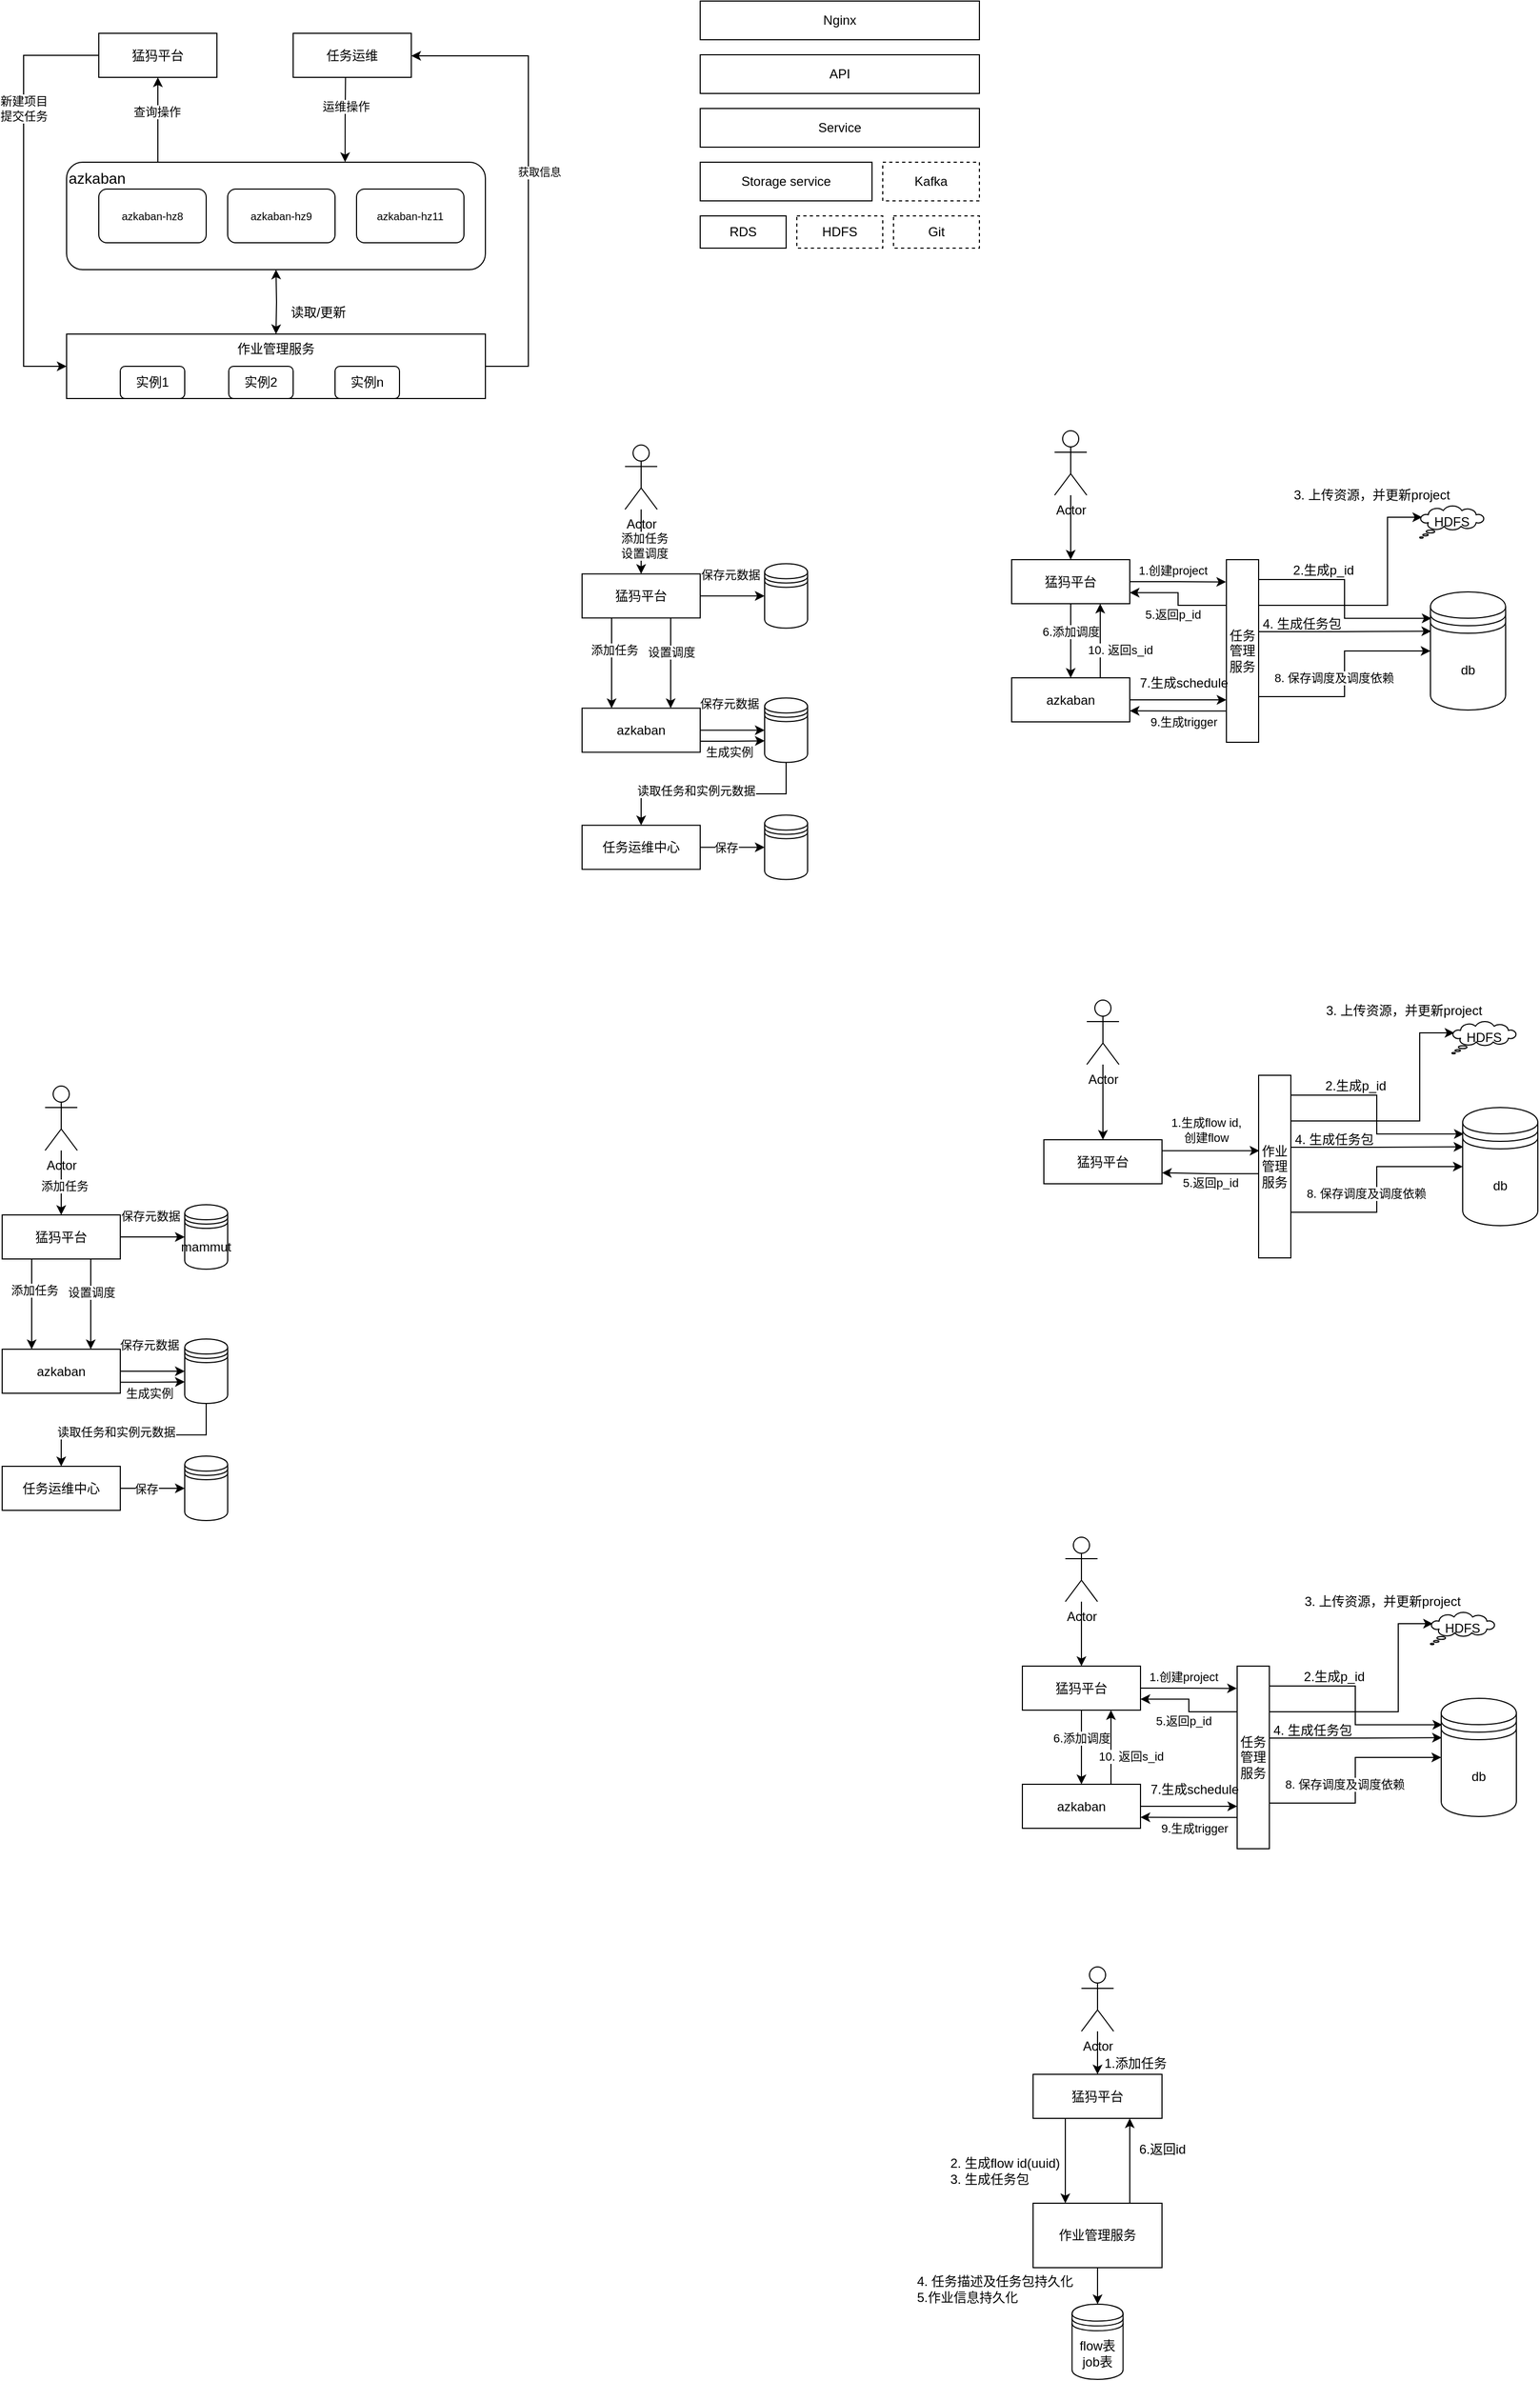 <mxfile version="16.4.7" type="github">
  <diagram id="mZfhixNXZOIVuUxZR6Ya" name="第 1 页">
    <mxGraphModel dx="1422" dy="762" grid="1" gridSize="10" guides="1" tooltips="1" connect="1" arrows="1" fold="1" page="1" pageScale="1" pageWidth="827" pageHeight="1169" math="0" shadow="0">
      <root>
        <mxCell id="0" />
        <mxCell id="1" parent="0" />
        <mxCell id="lOgmBhLKBQTDchqgfmT8-29" style="edgeStyle=orthogonalEdgeStyle;rounded=0;orthogonalLoop=1;jettySize=auto;html=1;exitX=0.665;exitY=-0.001;exitDx=0;exitDy=0;startArrow=classic;startFill=1;endArrow=none;endFill=0;exitPerimeter=0;entryX=0.443;entryY=0.974;entryDx=0;entryDy=0;entryPerimeter=0;" parent="1" source="lOgmBhLKBQTDchqgfmT8-13" target="lOgmBhLKBQTDchqgfmT8-16" edge="1">
          <mxGeometry relative="1" as="geometry">
            <mxPoint x="439" y="182" as="targetPoint" />
          </mxGeometry>
        </mxCell>
        <mxCell id="lOgmBhLKBQTDchqgfmT8-30" value="运维操作" style="edgeLabel;html=1;align=center;verticalAlign=middle;resizable=0;points=[];" parent="lOgmBhLKBQTDchqgfmT8-29" vertex="1" connectable="0">
          <mxGeometry x="0.303" relative="1" as="geometry">
            <mxPoint as="offset" />
          </mxGeometry>
        </mxCell>
        <mxCell id="lOgmBhLKBQTDchqgfmT8-13" value="&lt;font style=&quot;font-size: 14px&quot;&gt;azkaban&lt;/font&gt;" style="rounded=1;whiteSpace=wrap;html=1;horizontal=1;align=left;verticalAlign=top;" parent="1" vertex="1">
          <mxGeometry x="180" y="300" width="390" height="100" as="geometry" />
        </mxCell>
        <mxCell id="lOgmBhLKBQTDchqgfmT8-2" value="&lt;font style=&quot;font-size: 10px;&quot;&gt;azkaban-hz8&lt;/font&gt;" style="rounded=1;whiteSpace=wrap;html=1;fontSize=10;" parent="1" vertex="1">
          <mxGeometry x="210" y="325" width="100" height="50" as="geometry" />
        </mxCell>
        <mxCell id="lOgmBhLKBQTDchqgfmT8-25" style="edgeStyle=orthogonalEdgeStyle;rounded=0;orthogonalLoop=1;jettySize=auto;html=1;exitX=0;exitY=0.5;exitDx=0;exitDy=0;startArrow=none;startFill=0;endArrow=classic;endFill=1;entryX=0;entryY=0.5;entryDx=0;entryDy=0;" parent="1" source="lOgmBhLKBQTDchqgfmT8-6" target="lOgmBhLKBQTDchqgfmT8-14" edge="1">
          <mxGeometry relative="1" as="geometry">
            <mxPoint x="262" y="300" as="targetPoint" />
            <Array as="points">
              <mxPoint x="140" y="201" />
              <mxPoint x="140" y="490" />
            </Array>
          </mxGeometry>
        </mxCell>
        <mxCell id="lOgmBhLKBQTDchqgfmT8-43" value="&lt;span style=&quot;font-size: 11px&quot;&gt;新建项目&lt;br&gt;提交任务&lt;/span&gt;" style="edgeLabel;html=1;align=center;verticalAlign=middle;resizable=0;points=[];fontSize=10;" parent="lOgmBhLKBQTDchqgfmT8-25" vertex="1" connectable="0">
          <mxGeometry x="-0.178" relative="1" as="geometry">
            <mxPoint y="-45" as="offset" />
          </mxGeometry>
        </mxCell>
        <mxCell id="lOgmBhLKBQTDchqgfmT8-6" value="猛犸平台" style="rounded=0;whiteSpace=wrap;html=1;" parent="1" vertex="1">
          <mxGeometry x="210" y="180" width="110" height="41" as="geometry" />
        </mxCell>
        <mxCell id="lOgmBhLKBQTDchqgfmT8-22" style="edgeStyle=orthogonalEdgeStyle;rounded=0;orthogonalLoop=1;jettySize=auto;html=1;startArrow=classic;startFill=1;endArrow=classic;endFill=1;entryX=0.5;entryY=1;entryDx=0;entryDy=0;" parent="1" target="lOgmBhLKBQTDchqgfmT8-13" edge="1">
          <mxGeometry relative="1" as="geometry">
            <mxPoint x="375" y="460" as="sourcePoint" />
            <mxPoint x="570" y="350" as="targetPoint" />
          </mxGeometry>
        </mxCell>
        <mxCell id="lOgmBhLKBQTDchqgfmT8-48" style="edgeStyle=orthogonalEdgeStyle;rounded=0;orthogonalLoop=1;jettySize=auto;html=1;exitX=1;exitY=0.5;exitDx=0;exitDy=0;entryX=1;entryY=0.5;entryDx=0;entryDy=0;fontSize=10;startArrow=none;startFill=0;endArrow=classic;endFill=1;" parent="1" source="lOgmBhLKBQTDchqgfmT8-14" target="lOgmBhLKBQTDchqgfmT8-16" edge="1">
          <mxGeometry relative="1" as="geometry">
            <Array as="points">
              <mxPoint x="610" y="490" />
              <mxPoint x="610" y="201" />
              <mxPoint x="501" y="201" />
            </Array>
          </mxGeometry>
        </mxCell>
        <mxCell id="lOgmBhLKBQTDchqgfmT8-49" value="获取信息" style="edgeLabel;html=1;align=center;verticalAlign=middle;resizable=0;points=[];fontSize=10;" parent="lOgmBhLKBQTDchqgfmT8-48" vertex="1" connectable="0">
          <mxGeometry x="-0.052" y="3" relative="1" as="geometry">
            <mxPoint x="13" y="-13" as="offset" />
          </mxGeometry>
        </mxCell>
        <mxCell id="lOgmBhLKBQTDchqgfmT8-14" value="作业管理服务" style="rounded=0;whiteSpace=wrap;html=1;horizontal=1;verticalAlign=top;" parent="1" vertex="1">
          <mxGeometry x="180" y="460" width="390" height="60" as="geometry" />
        </mxCell>
        <mxCell id="lOgmBhLKBQTDchqgfmT8-16" value="任务运维" style="rounded=0;whiteSpace=wrap;html=1;" parent="1" vertex="1">
          <mxGeometry x="391" y="180" width="110" height="41" as="geometry" />
        </mxCell>
        <mxCell id="lOgmBhLKBQTDchqgfmT8-27" value="azkaban-hz9" style="rounded=1;whiteSpace=wrap;html=1;fontSize=10;" parent="1" vertex="1">
          <mxGeometry x="330" y="325" width="100" height="50" as="geometry" />
        </mxCell>
        <mxCell id="lOgmBhLKBQTDchqgfmT8-28" value="azkaban-hz11" style="rounded=1;whiteSpace=wrap;html=1;fontSize=10;" parent="1" vertex="1">
          <mxGeometry x="450" y="325" width="100" height="50" as="geometry" />
        </mxCell>
        <mxCell id="lOgmBhLKBQTDchqgfmT8-33" value="Nginx" style="rounded=0;whiteSpace=wrap;html=1;align=center;verticalAlign=middle;" parent="1" vertex="1">
          <mxGeometry x="770" y="150" width="260" height="36" as="geometry" />
        </mxCell>
        <mxCell id="lOgmBhLKBQTDchqgfmT8-35" value="RDS" style="rounded=0;whiteSpace=wrap;html=1;align=center;verticalAlign=middle;" parent="1" vertex="1">
          <mxGeometry x="770" y="350" width="80" height="30" as="geometry" />
        </mxCell>
        <mxCell id="lOgmBhLKBQTDchqgfmT8-39" value="HDFS" style="rounded=0;whiteSpace=wrap;html=1;align=center;verticalAlign=middle;dashed=1;" parent="1" vertex="1">
          <mxGeometry x="860" y="350" width="80" height="30" as="geometry" />
        </mxCell>
        <mxCell id="lOgmBhLKBQTDchqgfmT8-41" value="Git" style="rounded=0;whiteSpace=wrap;html=1;align=center;verticalAlign=middle;dashed=1;" parent="1" vertex="1">
          <mxGeometry x="950" y="350" width="80" height="30" as="geometry" />
        </mxCell>
        <mxCell id="lOgmBhLKBQTDchqgfmT8-45" value="&lt;span style=&quot;font-size: 12px&quot;&gt;读取/更新&lt;/span&gt;" style="text;html=1;align=center;verticalAlign=middle;resizable=0;points=[];autosize=1;strokeColor=none;fontSize=10;" parent="1" vertex="1">
          <mxGeometry x="379" y="430" width="70" height="20" as="geometry" />
        </mxCell>
        <mxCell id="Ga5YGnzKtPfFo_Y4ab4R-1" value="" style="endArrow=classic;html=1;entryX=0.5;entryY=1;entryDx=0;entryDy=0;" parent="1" target="lOgmBhLKBQTDchqgfmT8-6" edge="1">
          <mxGeometry width="50" height="50" relative="1" as="geometry">
            <mxPoint x="265" y="300" as="sourcePoint" />
            <mxPoint x="300" y="250" as="targetPoint" />
          </mxGeometry>
        </mxCell>
        <mxCell id="Ga5YGnzKtPfFo_Y4ab4R-2" value="查询操作" style="edgeLabel;html=1;align=center;verticalAlign=middle;resizable=0;points=[];" parent="Ga5YGnzKtPfFo_Y4ab4R-1" vertex="1" connectable="0">
          <mxGeometry x="0.185" y="1" relative="1" as="geometry">
            <mxPoint as="offset" />
          </mxGeometry>
        </mxCell>
        <mxCell id="Ga5YGnzKtPfFo_Y4ab4R-3" value="实例1" style="rounded=1;whiteSpace=wrap;html=1;verticalAlign=middle;" parent="1" vertex="1">
          <mxGeometry x="230" y="490" width="60" height="30" as="geometry" />
        </mxCell>
        <mxCell id="Ga5YGnzKtPfFo_Y4ab4R-4" value="实例2" style="rounded=1;whiteSpace=wrap;html=1;verticalAlign=middle;" parent="1" vertex="1">
          <mxGeometry x="331" y="490" width="60" height="30" as="geometry" />
        </mxCell>
        <mxCell id="Ga5YGnzKtPfFo_Y4ab4R-5" value="实例n" style="rounded=1;whiteSpace=wrap;html=1;verticalAlign=middle;" parent="1" vertex="1">
          <mxGeometry x="430" y="490" width="60" height="30" as="geometry" />
        </mxCell>
        <mxCell id="Ga5YGnzKtPfFo_Y4ab4R-6" value="API" style="rounded=0;whiteSpace=wrap;html=1;align=center;verticalAlign=middle;" parent="1" vertex="1">
          <mxGeometry x="770" y="200" width="260" height="36" as="geometry" />
        </mxCell>
        <mxCell id="Ga5YGnzKtPfFo_Y4ab4R-7" value="Service" style="rounded=0;whiteSpace=wrap;html=1;align=center;verticalAlign=middle;" parent="1" vertex="1">
          <mxGeometry x="770" y="250" width="260" height="36" as="geometry" />
        </mxCell>
        <mxCell id="Ga5YGnzKtPfFo_Y4ab4R-8" value="Storage service" style="rounded=0;whiteSpace=wrap;html=1;align=center;verticalAlign=middle;" parent="1" vertex="1">
          <mxGeometry x="770" y="300" width="160" height="36" as="geometry" />
        </mxCell>
        <mxCell id="Ga5YGnzKtPfFo_Y4ab4R-9" value="Kafka" style="rounded=0;whiteSpace=wrap;html=1;align=center;verticalAlign=middle;dashed=1;" parent="1" vertex="1">
          <mxGeometry x="940" y="300" width="90" height="36" as="geometry" />
        </mxCell>
        <mxCell id="3o0u0IJzGJWjPgih5hGf-31" style="edgeStyle=orthogonalEdgeStyle;rounded=0;orthogonalLoop=1;jettySize=auto;html=1;exitX=1;exitY=0.5;exitDx=0;exitDy=0;" parent="1" source="3o0u0IJzGJWjPgih5hGf-21" target="3o0u0IJzGJWjPgih5hGf-23" edge="1">
          <mxGeometry relative="1" as="geometry" />
        </mxCell>
        <mxCell id="3o0u0IJzGJWjPgih5hGf-33" value="保存元数据" style="edgeLabel;html=1;align=center;verticalAlign=middle;resizable=0;points=[];" parent="3o0u0IJzGJWjPgih5hGf-31" vertex="1" connectable="0">
          <mxGeometry x="-0.386" y="1" relative="1" as="geometry">
            <mxPoint x="9" y="-19" as="offset" />
          </mxGeometry>
        </mxCell>
        <mxCell id="3o0u0IJzGJWjPgih5hGf-34" style="edgeStyle=orthogonalEdgeStyle;rounded=0;orthogonalLoop=1;jettySize=auto;html=1;exitX=0.25;exitY=1;exitDx=0;exitDy=0;entryX=0.25;entryY=0;entryDx=0;entryDy=0;" parent="1" source="3o0u0IJzGJWjPgih5hGf-21" target="3o0u0IJzGJWjPgih5hGf-22" edge="1">
          <mxGeometry relative="1" as="geometry" />
        </mxCell>
        <mxCell id="3o0u0IJzGJWjPgih5hGf-35" value="添加任务" style="edgeLabel;html=1;align=center;verticalAlign=middle;resizable=0;points=[];" parent="3o0u0IJzGJWjPgih5hGf-34" vertex="1" connectable="0">
          <mxGeometry x="-0.309" y="2" relative="1" as="geometry">
            <mxPoint as="offset" />
          </mxGeometry>
        </mxCell>
        <mxCell id="3o0u0IJzGJWjPgih5hGf-36" style="edgeStyle=orthogonalEdgeStyle;rounded=0;orthogonalLoop=1;jettySize=auto;html=1;exitX=0.75;exitY=1;exitDx=0;exitDy=0;entryX=0.75;entryY=0;entryDx=0;entryDy=0;" parent="1" source="3o0u0IJzGJWjPgih5hGf-21" target="3o0u0IJzGJWjPgih5hGf-22" edge="1">
          <mxGeometry relative="1" as="geometry" />
        </mxCell>
        <mxCell id="3o0u0IJzGJWjPgih5hGf-37" value="设置调度" style="edgeLabel;html=1;align=center;verticalAlign=middle;resizable=0;points=[];" parent="3o0u0IJzGJWjPgih5hGf-36" vertex="1" connectable="0">
          <mxGeometry x="-0.262" relative="1" as="geometry">
            <mxPoint as="offset" />
          </mxGeometry>
        </mxCell>
        <mxCell id="3o0u0IJzGJWjPgih5hGf-21" value="猛犸平台" style="rounded=0;whiteSpace=wrap;html=1;" parent="1" vertex="1">
          <mxGeometry x="120" y="1280" width="110" height="41" as="geometry" />
        </mxCell>
        <mxCell id="3o0u0IJzGJWjPgih5hGf-38" style="edgeStyle=orthogonalEdgeStyle;rounded=0;orthogonalLoop=1;jettySize=auto;html=1;exitX=1;exitY=0.5;exitDx=0;exitDy=0;entryX=0;entryY=0.5;entryDx=0;entryDy=0;" parent="1" source="3o0u0IJzGJWjPgih5hGf-22" target="3o0u0IJzGJWjPgih5hGf-25" edge="1">
          <mxGeometry relative="1" as="geometry" />
        </mxCell>
        <mxCell id="3o0u0IJzGJWjPgih5hGf-39" value="保存元数据" style="edgeLabel;html=1;align=center;verticalAlign=middle;resizable=0;points=[];" parent="3o0u0IJzGJWjPgih5hGf-38" vertex="1" connectable="0">
          <mxGeometry x="-0.343" y="-2" relative="1" as="geometry">
            <mxPoint x="7" y="-27" as="offset" />
          </mxGeometry>
        </mxCell>
        <mxCell id="3o0u0IJzGJWjPgih5hGf-44" style="edgeStyle=orthogonalEdgeStyle;rounded=0;orthogonalLoop=1;jettySize=auto;html=1;exitX=1;exitY=0.75;exitDx=0;exitDy=0;entryX=0.002;entryY=0.665;entryDx=0;entryDy=0;entryPerimeter=0;" parent="1" source="3o0u0IJzGJWjPgih5hGf-22" target="3o0u0IJzGJWjPgih5hGf-25" edge="1">
          <mxGeometry relative="1" as="geometry" />
        </mxCell>
        <mxCell id="3o0u0IJzGJWjPgih5hGf-45" value="生成实例" style="edgeLabel;html=1;align=center;verticalAlign=middle;resizable=0;points=[];" parent="3o0u0IJzGJWjPgih5hGf-44" vertex="1" connectable="0">
          <mxGeometry x="-0.304" relative="1" as="geometry">
            <mxPoint x="6" y="10" as="offset" />
          </mxGeometry>
        </mxCell>
        <mxCell id="3o0u0IJzGJWjPgih5hGf-22" value="azkaban" style="rounded=0;whiteSpace=wrap;html=1;" parent="1" vertex="1">
          <mxGeometry x="120" y="1405" width="110" height="41" as="geometry" />
        </mxCell>
        <mxCell id="3o0u0IJzGJWjPgih5hGf-23" value="mammut" style="shape=datastore;whiteSpace=wrap;html=1;" parent="1" vertex="1">
          <mxGeometry x="290" y="1270.5" width="40" height="60" as="geometry" />
        </mxCell>
        <mxCell id="3o0u0IJzGJWjPgih5hGf-42" style="edgeStyle=orthogonalEdgeStyle;rounded=0;orthogonalLoop=1;jettySize=auto;html=1;exitX=1;exitY=0.5;exitDx=0;exitDy=0;" parent="1" source="3o0u0IJzGJWjPgih5hGf-24" target="3o0u0IJzGJWjPgih5hGf-26" edge="1">
          <mxGeometry relative="1" as="geometry" />
        </mxCell>
        <mxCell id="3o0u0IJzGJWjPgih5hGf-43" value="保存" style="edgeLabel;html=1;align=center;verticalAlign=middle;resizable=0;points=[];" parent="3o0u0IJzGJWjPgih5hGf-42" vertex="1" connectable="0">
          <mxGeometry x="-0.194" relative="1" as="geometry">
            <mxPoint as="offset" />
          </mxGeometry>
        </mxCell>
        <mxCell id="3o0u0IJzGJWjPgih5hGf-24" value="任务运维中心" style="rounded=0;whiteSpace=wrap;html=1;" parent="1" vertex="1">
          <mxGeometry x="120" y="1514" width="110" height="41" as="geometry" />
        </mxCell>
        <mxCell id="3o0u0IJzGJWjPgih5hGf-40" style="edgeStyle=orthogonalEdgeStyle;rounded=0;orthogonalLoop=1;jettySize=auto;html=1;exitX=0.5;exitY=1;exitDx=0;exitDy=0;entryX=0.5;entryY=0;entryDx=0;entryDy=0;" parent="1" source="3o0u0IJzGJWjPgih5hGf-25" target="3o0u0IJzGJWjPgih5hGf-24" edge="1">
          <mxGeometry relative="1" as="geometry" />
        </mxCell>
        <mxCell id="3o0u0IJzGJWjPgih5hGf-41" value="读取任务和实例元数据" style="edgeLabel;html=1;align=center;verticalAlign=middle;resizable=0;points=[];" parent="3o0u0IJzGJWjPgih5hGf-40" vertex="1" connectable="0">
          <mxGeometry x="0.171" y="-3" relative="1" as="geometry">
            <mxPoint as="offset" />
          </mxGeometry>
        </mxCell>
        <mxCell id="3o0u0IJzGJWjPgih5hGf-25" value="" style="shape=datastore;whiteSpace=wrap;html=1;" parent="1" vertex="1">
          <mxGeometry x="290" y="1395.5" width="40" height="60" as="geometry" />
        </mxCell>
        <mxCell id="3o0u0IJzGJWjPgih5hGf-26" value="" style="shape=datastore;whiteSpace=wrap;html=1;" parent="1" vertex="1">
          <mxGeometry x="290" y="1504.5" width="40" height="60" as="geometry" />
        </mxCell>
        <mxCell id="3o0u0IJzGJWjPgih5hGf-29" style="edgeStyle=orthogonalEdgeStyle;rounded=0;orthogonalLoop=1;jettySize=auto;html=1;" parent="1" source="3o0u0IJzGJWjPgih5hGf-27" target="3o0u0IJzGJWjPgih5hGf-21" edge="1">
          <mxGeometry relative="1" as="geometry" />
        </mxCell>
        <mxCell id="3o0u0IJzGJWjPgih5hGf-30" value="添加任务" style="edgeLabel;html=1;align=center;verticalAlign=middle;resizable=0;points=[];" parent="3o0u0IJzGJWjPgih5hGf-29" vertex="1" connectable="0">
          <mxGeometry x="0.094" y="3" relative="1" as="geometry">
            <mxPoint as="offset" />
          </mxGeometry>
        </mxCell>
        <mxCell id="3o0u0IJzGJWjPgih5hGf-27" value="Actor" style="shape=umlActor;verticalLabelPosition=bottom;verticalAlign=top;html=1;" parent="1" vertex="1">
          <mxGeometry x="160" y="1160" width="30" height="60" as="geometry" />
        </mxCell>
        <mxCell id="mUnz9FgQ2arVBBXvv09y-5" style="edgeStyle=orthogonalEdgeStyle;rounded=0;orthogonalLoop=1;jettySize=auto;html=1;exitX=0.5;exitY=1;exitDx=0;exitDy=0;entryX=0.5;entryY=0;entryDx=0;entryDy=0;" parent="1" source="mUnz9FgQ2arVBBXvv09y-7" target="mUnz9FgQ2arVBBXvv09y-12" edge="1">
          <mxGeometry relative="1" as="geometry" />
        </mxCell>
        <mxCell id="mUnz9FgQ2arVBBXvv09y-6" value="6.添加调度" style="edgeLabel;html=1;align=center;verticalAlign=middle;resizable=0;points=[];" parent="mUnz9FgQ2arVBBXvv09y-5" vertex="1" connectable="0">
          <mxGeometry x="-0.262" relative="1" as="geometry">
            <mxPoint as="offset" />
          </mxGeometry>
        </mxCell>
        <mxCell id="mUnz9FgQ2arVBBXvv09y-25" style="edgeStyle=orthogonalEdgeStyle;rounded=0;orthogonalLoop=1;jettySize=auto;html=1;exitX=1;exitY=0.5;exitDx=0;exitDy=0;entryX=-0.009;entryY=0.122;entryDx=0;entryDy=0;entryPerimeter=0;" parent="1" source="mUnz9FgQ2arVBBXvv09y-7" target="mUnz9FgQ2arVBBXvv09y-24" edge="1">
          <mxGeometry relative="1" as="geometry" />
        </mxCell>
        <mxCell id="mUnz9FgQ2arVBBXvv09y-26" value="1.创建project" style="edgeLabel;html=1;align=center;verticalAlign=middle;resizable=0;points=[];" parent="mUnz9FgQ2arVBBXvv09y-25" vertex="1" connectable="0">
          <mxGeometry x="-0.25" y="1" relative="1" as="geometry">
            <mxPoint x="6" y="-10" as="offset" />
          </mxGeometry>
        </mxCell>
        <mxCell id="mUnz9FgQ2arVBBXvv09y-7" value="猛犸平台" style="rounded=0;whiteSpace=wrap;html=1;" parent="1" vertex="1">
          <mxGeometry x="1060" y="670" width="110" height="41" as="geometry" />
        </mxCell>
        <mxCell id="mUnz9FgQ2arVBBXvv09y-38" style="edgeStyle=orthogonalEdgeStyle;rounded=0;orthogonalLoop=1;jettySize=auto;html=1;exitX=1;exitY=0.5;exitDx=0;exitDy=0;entryX=0;entryY=0.768;entryDx=0;entryDy=0;entryPerimeter=0;" parent="1" source="mUnz9FgQ2arVBBXvv09y-12" target="mUnz9FgQ2arVBBXvv09y-24" edge="1">
          <mxGeometry relative="1" as="geometry" />
        </mxCell>
        <mxCell id="mUnz9FgQ2arVBBXvv09y-44" style="edgeStyle=orthogonalEdgeStyle;rounded=0;orthogonalLoop=1;jettySize=auto;html=1;exitX=0.75;exitY=0;exitDx=0;exitDy=0;entryX=0.75;entryY=1;entryDx=0;entryDy=0;" parent="1" source="mUnz9FgQ2arVBBXvv09y-12" target="mUnz9FgQ2arVBBXvv09y-7" edge="1">
          <mxGeometry relative="1" as="geometry" />
        </mxCell>
        <mxCell id="mUnz9FgQ2arVBBXvv09y-45" value="10. 返回s_id" style="edgeLabel;html=1;align=center;verticalAlign=middle;resizable=0;points=[];" parent="mUnz9FgQ2arVBBXvv09y-44" vertex="1" connectable="0">
          <mxGeometry x="-0.252" relative="1" as="geometry">
            <mxPoint x="18" as="offset" />
          </mxGeometry>
        </mxCell>
        <mxCell id="mUnz9FgQ2arVBBXvv09y-12" value="azkaban" style="rounded=0;whiteSpace=wrap;html=1;" parent="1" vertex="1">
          <mxGeometry x="1060" y="780" width="110" height="41" as="geometry" />
        </mxCell>
        <mxCell id="mUnz9FgQ2arVBBXvv09y-21" style="edgeStyle=orthogonalEdgeStyle;rounded=0;orthogonalLoop=1;jettySize=auto;html=1;" parent="1" source="mUnz9FgQ2arVBBXvv09y-23" target="mUnz9FgQ2arVBBXvv09y-7" edge="1">
          <mxGeometry relative="1" as="geometry" />
        </mxCell>
        <mxCell id="mUnz9FgQ2arVBBXvv09y-23" value="Actor" style="shape=umlActor;verticalLabelPosition=bottom;verticalAlign=top;html=1;" parent="1" vertex="1">
          <mxGeometry x="1100" y="550" width="30" height="60" as="geometry" />
        </mxCell>
        <mxCell id="mUnz9FgQ2arVBBXvv09y-28" style="edgeStyle=orthogonalEdgeStyle;rounded=0;orthogonalLoop=1;jettySize=auto;html=1;exitX=1.007;exitY=0.109;exitDx=0;exitDy=0;entryX=0.014;entryY=0.224;entryDx=0;entryDy=0;exitPerimeter=0;entryPerimeter=0;" parent="1" source="mUnz9FgQ2arVBBXvv09y-24" target="mUnz9FgQ2arVBBXvv09y-27" edge="1">
          <mxGeometry relative="1" as="geometry" />
        </mxCell>
        <mxCell id="mUnz9FgQ2arVBBXvv09y-31" style="edgeStyle=orthogonalEdgeStyle;rounded=0;orthogonalLoop=1;jettySize=auto;html=1;exitX=1;exitY=0.25;exitDx=0;exitDy=0;entryX=0.038;entryY=0.35;entryDx=0;entryDy=0;entryPerimeter=0;" parent="1" source="mUnz9FgQ2arVBBXvv09y-24" target="mUnz9FgQ2arVBBXvv09y-30" edge="1">
          <mxGeometry relative="1" as="geometry">
            <Array as="points">
              <mxPoint x="1410" y="713" />
              <mxPoint x="1410" y="631" />
            </Array>
          </mxGeometry>
        </mxCell>
        <mxCell id="mUnz9FgQ2arVBBXvv09y-33" style="edgeStyle=orthogonalEdgeStyle;rounded=0;orthogonalLoop=1;jettySize=auto;html=1;entryX=0.009;entryY=0.333;entryDx=0;entryDy=0;exitX=1.007;exitY=0.394;exitDx=0;exitDy=0;exitPerimeter=0;entryPerimeter=0;" parent="1" source="mUnz9FgQ2arVBBXvv09y-24" target="mUnz9FgQ2arVBBXvv09y-27" edge="1">
          <mxGeometry relative="1" as="geometry" />
        </mxCell>
        <mxCell id="mUnz9FgQ2arVBBXvv09y-36" style="edgeStyle=orthogonalEdgeStyle;rounded=0;orthogonalLoop=1;jettySize=auto;html=1;entryX=1;entryY=0.75;entryDx=0;entryDy=0;exitX=0;exitY=0.25;exitDx=0;exitDy=0;" parent="1" source="mUnz9FgQ2arVBBXvv09y-24" target="mUnz9FgQ2arVBBXvv09y-7" edge="1">
          <mxGeometry relative="1" as="geometry" />
        </mxCell>
        <mxCell id="mUnz9FgQ2arVBBXvv09y-37" value="5.返回p_id" style="edgeLabel;html=1;align=center;verticalAlign=middle;resizable=0;points=[];" parent="mUnz9FgQ2arVBBXvv09y-36" vertex="1" connectable="0">
          <mxGeometry x="-0.312" relative="1" as="geometry">
            <mxPoint x="-15" y="8" as="offset" />
          </mxGeometry>
        </mxCell>
        <mxCell id="mUnz9FgQ2arVBBXvv09y-40" style="edgeStyle=orthogonalEdgeStyle;rounded=0;orthogonalLoop=1;jettySize=auto;html=1;exitX=1;exitY=0.75;exitDx=0;exitDy=0;entryX=0;entryY=0.5;entryDx=0;entryDy=0;" parent="1" source="mUnz9FgQ2arVBBXvv09y-24" target="mUnz9FgQ2arVBBXvv09y-27" edge="1">
          <mxGeometry relative="1" as="geometry" />
        </mxCell>
        <mxCell id="mUnz9FgQ2arVBBXvv09y-41" value="8. 保存调度及调度依赖" style="edgeLabel;html=1;align=center;verticalAlign=middle;resizable=0;points=[];" parent="mUnz9FgQ2arVBBXvv09y-40" vertex="1" connectable="0">
          <mxGeometry x="-0.445" y="1" relative="1" as="geometry">
            <mxPoint x="14" y="-17" as="offset" />
          </mxGeometry>
        </mxCell>
        <mxCell id="mUnz9FgQ2arVBBXvv09y-42" style="edgeStyle=orthogonalEdgeStyle;rounded=0;orthogonalLoop=1;jettySize=auto;html=1;entryX=1;entryY=0.75;entryDx=0;entryDy=0;exitX=0.047;exitY=0.829;exitDx=0;exitDy=0;exitPerimeter=0;" parent="1" source="mUnz9FgQ2arVBBXvv09y-24" target="mUnz9FgQ2arVBBXvv09y-12" edge="1">
          <mxGeometry relative="1" as="geometry" />
        </mxCell>
        <mxCell id="mUnz9FgQ2arVBBXvv09y-43" value="9.生成trigger" style="edgeLabel;html=1;align=center;verticalAlign=middle;resizable=0;points=[];" parent="mUnz9FgQ2arVBBXvv09y-42" vertex="1" connectable="0">
          <mxGeometry x="0.434" y="1" relative="1" as="geometry">
            <mxPoint x="24" y="9" as="offset" />
          </mxGeometry>
        </mxCell>
        <mxCell id="mUnz9FgQ2arVBBXvv09y-24" value="任务管理服务" style="rounded=0;whiteSpace=wrap;html=1;horizontal=1;" parent="1" vertex="1">
          <mxGeometry x="1260" y="670" width="30" height="170" as="geometry" />
        </mxCell>
        <mxCell id="mUnz9FgQ2arVBBXvv09y-27" value="db" style="shape=datastore;whiteSpace=wrap;html=1;" parent="1" vertex="1">
          <mxGeometry x="1450" y="700" width="70" height="110" as="geometry" />
        </mxCell>
        <mxCell id="mUnz9FgQ2arVBBXvv09y-29" value="2.生成p_id" style="text;html=1;align=center;verticalAlign=middle;resizable=0;points=[];autosize=1;strokeColor=none;fillColor=none;" parent="1" vertex="1">
          <mxGeometry x="1315" y="670" width="70" height="20" as="geometry" />
        </mxCell>
        <mxCell id="mUnz9FgQ2arVBBXvv09y-30" value="HDFS" style="whiteSpace=wrap;html=1;shape=mxgraph.basic.cloud_callout" parent="1" vertex="1">
          <mxGeometry x="1440" y="620" width="60" height="30" as="geometry" />
        </mxCell>
        <mxCell id="mUnz9FgQ2arVBBXvv09y-32" value="3. 上传资源，并更新project" style="text;html=1;align=center;verticalAlign=middle;resizable=0;points=[];autosize=1;strokeColor=none;fillColor=none;" parent="1" vertex="1">
          <mxGeometry x="1315" y="600" width="160" height="20" as="geometry" />
        </mxCell>
        <mxCell id="mUnz9FgQ2arVBBXvv09y-35" value="4. 生成任务包" style="text;html=1;align=center;verticalAlign=middle;resizable=0;points=[];autosize=1;strokeColor=none;fillColor=none;" parent="1" vertex="1">
          <mxGeometry x="1285" y="720" width="90" height="20" as="geometry" />
        </mxCell>
        <mxCell id="mUnz9FgQ2arVBBXvv09y-39" value="7.生成schedule" style="text;html=1;align=center;verticalAlign=middle;resizable=0;points=[];autosize=1;strokeColor=none;fillColor=none;" parent="1" vertex="1">
          <mxGeometry x="1170" y="775" width="100" height="20" as="geometry" />
        </mxCell>
        <mxCell id="NrY3jyMmYzxYaOjkZsqC-3" style="edgeStyle=orthogonalEdgeStyle;rounded=0;orthogonalLoop=1;jettySize=auto;html=1;exitX=1;exitY=0.25;exitDx=0;exitDy=0;entryX=0.024;entryY=0.413;entryDx=0;entryDy=0;entryPerimeter=0;" parent="1" source="NrY3jyMmYzxYaOjkZsqC-5" target="NrY3jyMmYzxYaOjkZsqC-21" edge="1">
          <mxGeometry relative="1" as="geometry" />
        </mxCell>
        <mxCell id="NrY3jyMmYzxYaOjkZsqC-4" value="1.生成flow id,&lt;br&gt;创建flow" style="edgeLabel;html=1;align=center;verticalAlign=middle;resizable=0;points=[];" parent="NrY3jyMmYzxYaOjkZsqC-3" vertex="1" connectable="0">
          <mxGeometry x="-0.25" y="1" relative="1" as="geometry">
            <mxPoint x="7" y="-19" as="offset" />
          </mxGeometry>
        </mxCell>
        <mxCell id="NrY3jyMmYzxYaOjkZsqC-5" value="猛犸平台" style="rounded=0;whiteSpace=wrap;html=1;" parent="1" vertex="1">
          <mxGeometry x="1090" y="1210" width="110" height="41" as="geometry" />
        </mxCell>
        <mxCell id="NrY3jyMmYzxYaOjkZsqC-10" style="edgeStyle=orthogonalEdgeStyle;rounded=0;orthogonalLoop=1;jettySize=auto;html=1;" parent="1" source="NrY3jyMmYzxYaOjkZsqC-11" target="NrY3jyMmYzxYaOjkZsqC-5" edge="1">
          <mxGeometry relative="1" as="geometry" />
        </mxCell>
        <mxCell id="NrY3jyMmYzxYaOjkZsqC-11" value="Actor" style="shape=umlActor;verticalLabelPosition=bottom;verticalAlign=top;html=1;" parent="1" vertex="1">
          <mxGeometry x="1130" y="1080" width="30" height="60" as="geometry" />
        </mxCell>
        <mxCell id="NrY3jyMmYzxYaOjkZsqC-12" style="edgeStyle=orthogonalEdgeStyle;rounded=0;orthogonalLoop=1;jettySize=auto;html=1;exitX=1.007;exitY=0.109;exitDx=0;exitDy=0;entryX=0.014;entryY=0.224;entryDx=0;entryDy=0;exitPerimeter=0;entryPerimeter=0;" parent="1" source="NrY3jyMmYzxYaOjkZsqC-21" target="NrY3jyMmYzxYaOjkZsqC-22" edge="1">
          <mxGeometry relative="1" as="geometry" />
        </mxCell>
        <mxCell id="NrY3jyMmYzxYaOjkZsqC-13" style="edgeStyle=orthogonalEdgeStyle;rounded=0;orthogonalLoop=1;jettySize=auto;html=1;exitX=1;exitY=0.25;exitDx=0;exitDy=0;entryX=0.038;entryY=0.35;entryDx=0;entryDy=0;entryPerimeter=0;" parent="1" source="NrY3jyMmYzxYaOjkZsqC-21" target="NrY3jyMmYzxYaOjkZsqC-24" edge="1">
          <mxGeometry relative="1" as="geometry">
            <Array as="points">
              <mxPoint x="1440" y="1193" />
              <mxPoint x="1440" y="1111" />
            </Array>
          </mxGeometry>
        </mxCell>
        <mxCell id="NrY3jyMmYzxYaOjkZsqC-14" style="edgeStyle=orthogonalEdgeStyle;rounded=0;orthogonalLoop=1;jettySize=auto;html=1;entryX=0.009;entryY=0.333;entryDx=0;entryDy=0;exitX=1.007;exitY=0.394;exitDx=0;exitDy=0;exitPerimeter=0;entryPerimeter=0;" parent="1" source="NrY3jyMmYzxYaOjkZsqC-21" target="NrY3jyMmYzxYaOjkZsqC-22" edge="1">
          <mxGeometry relative="1" as="geometry" />
        </mxCell>
        <mxCell id="NrY3jyMmYzxYaOjkZsqC-15" style="edgeStyle=orthogonalEdgeStyle;rounded=0;orthogonalLoop=1;jettySize=auto;html=1;entryX=1;entryY=0.75;entryDx=0;entryDy=0;exitX=0.047;exitY=0.539;exitDx=0;exitDy=0;exitPerimeter=0;" parent="1" source="NrY3jyMmYzxYaOjkZsqC-21" target="NrY3jyMmYzxYaOjkZsqC-5" edge="1">
          <mxGeometry relative="1" as="geometry" />
        </mxCell>
        <mxCell id="NrY3jyMmYzxYaOjkZsqC-16" value="5.返回p_id" style="edgeLabel;html=1;align=center;verticalAlign=middle;resizable=0;points=[];" parent="NrY3jyMmYzxYaOjkZsqC-15" vertex="1" connectable="0">
          <mxGeometry x="-0.312" relative="1" as="geometry">
            <mxPoint x="-15" y="8" as="offset" />
          </mxGeometry>
        </mxCell>
        <mxCell id="NrY3jyMmYzxYaOjkZsqC-17" style="edgeStyle=orthogonalEdgeStyle;rounded=0;orthogonalLoop=1;jettySize=auto;html=1;exitX=1;exitY=0.75;exitDx=0;exitDy=0;entryX=0;entryY=0.5;entryDx=0;entryDy=0;" parent="1" source="NrY3jyMmYzxYaOjkZsqC-21" target="NrY3jyMmYzxYaOjkZsqC-22" edge="1">
          <mxGeometry relative="1" as="geometry" />
        </mxCell>
        <mxCell id="NrY3jyMmYzxYaOjkZsqC-18" value="8. 保存调度及调度依赖" style="edgeLabel;html=1;align=center;verticalAlign=middle;resizable=0;points=[];" parent="NrY3jyMmYzxYaOjkZsqC-17" vertex="1" connectable="0">
          <mxGeometry x="-0.445" y="1" relative="1" as="geometry">
            <mxPoint x="14" y="-17" as="offset" />
          </mxGeometry>
        </mxCell>
        <mxCell id="NrY3jyMmYzxYaOjkZsqC-21" value="作业管理服务" style="rounded=0;whiteSpace=wrap;html=1;horizontal=1;" parent="1" vertex="1">
          <mxGeometry x="1290" y="1150" width="30" height="170" as="geometry" />
        </mxCell>
        <mxCell id="NrY3jyMmYzxYaOjkZsqC-22" value="db" style="shape=datastore;whiteSpace=wrap;html=1;" parent="1" vertex="1">
          <mxGeometry x="1480" y="1180" width="70" height="110" as="geometry" />
        </mxCell>
        <mxCell id="NrY3jyMmYzxYaOjkZsqC-23" value="2.生成p_id" style="text;html=1;align=center;verticalAlign=middle;resizable=0;points=[];autosize=1;strokeColor=none;fillColor=none;" parent="1" vertex="1">
          <mxGeometry x="1345" y="1150" width="70" height="20" as="geometry" />
        </mxCell>
        <mxCell id="NrY3jyMmYzxYaOjkZsqC-24" value="HDFS" style="whiteSpace=wrap;html=1;shape=mxgraph.basic.cloud_callout" parent="1" vertex="1">
          <mxGeometry x="1470" y="1100" width="60" height="30" as="geometry" />
        </mxCell>
        <mxCell id="NrY3jyMmYzxYaOjkZsqC-25" value="3. 上传资源，并更新project" style="text;html=1;align=center;verticalAlign=middle;resizable=0;points=[];autosize=1;strokeColor=none;fillColor=none;" parent="1" vertex="1">
          <mxGeometry x="1345" y="1080" width="160" height="20" as="geometry" />
        </mxCell>
        <mxCell id="NrY3jyMmYzxYaOjkZsqC-26" value="4. 生成任务包" style="text;html=1;align=center;verticalAlign=middle;resizable=0;points=[];autosize=1;strokeColor=none;fillColor=none;" parent="1" vertex="1">
          <mxGeometry x="1315" y="1200" width="90" height="20" as="geometry" />
        </mxCell>
        <mxCell id="bycMohuFVdp8tM0hhqkv-1" style="edgeStyle=orthogonalEdgeStyle;rounded=0;orthogonalLoop=1;jettySize=auto;html=1;exitX=1;exitY=0.5;exitDx=0;exitDy=0;" parent="1" source="bycMohuFVdp8tM0hhqkv-7" target="bycMohuFVdp8tM0hhqkv-13" edge="1">
          <mxGeometry relative="1" as="geometry" />
        </mxCell>
        <mxCell id="bycMohuFVdp8tM0hhqkv-2" value="保存元数据" style="edgeLabel;html=1;align=center;verticalAlign=middle;resizable=0;points=[];" parent="bycMohuFVdp8tM0hhqkv-1" vertex="1" connectable="0">
          <mxGeometry x="-0.386" y="1" relative="1" as="geometry">
            <mxPoint x="9" y="-19" as="offset" />
          </mxGeometry>
        </mxCell>
        <mxCell id="bycMohuFVdp8tM0hhqkv-3" style="edgeStyle=orthogonalEdgeStyle;rounded=0;orthogonalLoop=1;jettySize=auto;html=1;exitX=0.25;exitY=1;exitDx=0;exitDy=0;entryX=0.25;entryY=0;entryDx=0;entryDy=0;" parent="1" source="bycMohuFVdp8tM0hhqkv-7" target="bycMohuFVdp8tM0hhqkv-12" edge="1">
          <mxGeometry relative="1" as="geometry" />
        </mxCell>
        <mxCell id="bycMohuFVdp8tM0hhqkv-4" value="添加任务" style="edgeLabel;html=1;align=center;verticalAlign=middle;resizable=0;points=[];" parent="bycMohuFVdp8tM0hhqkv-3" vertex="1" connectable="0">
          <mxGeometry x="-0.309" y="2" relative="1" as="geometry">
            <mxPoint as="offset" />
          </mxGeometry>
        </mxCell>
        <mxCell id="bycMohuFVdp8tM0hhqkv-5" style="edgeStyle=orthogonalEdgeStyle;rounded=0;orthogonalLoop=1;jettySize=auto;html=1;exitX=0.75;exitY=1;exitDx=0;exitDy=0;entryX=0.75;entryY=0;entryDx=0;entryDy=0;" parent="1" source="bycMohuFVdp8tM0hhqkv-7" target="bycMohuFVdp8tM0hhqkv-12" edge="1">
          <mxGeometry relative="1" as="geometry" />
        </mxCell>
        <mxCell id="bycMohuFVdp8tM0hhqkv-6" value="设置调度" style="edgeLabel;html=1;align=center;verticalAlign=middle;resizable=0;points=[];" parent="bycMohuFVdp8tM0hhqkv-5" vertex="1" connectable="0">
          <mxGeometry x="-0.262" relative="1" as="geometry">
            <mxPoint as="offset" />
          </mxGeometry>
        </mxCell>
        <mxCell id="bycMohuFVdp8tM0hhqkv-7" value="猛犸平台" style="rounded=0;whiteSpace=wrap;html=1;" parent="1" vertex="1">
          <mxGeometry x="660" y="683.25" width="110" height="41" as="geometry" />
        </mxCell>
        <mxCell id="bycMohuFVdp8tM0hhqkv-8" style="edgeStyle=orthogonalEdgeStyle;rounded=0;orthogonalLoop=1;jettySize=auto;html=1;exitX=1;exitY=0.5;exitDx=0;exitDy=0;entryX=0;entryY=0.5;entryDx=0;entryDy=0;" parent="1" source="bycMohuFVdp8tM0hhqkv-12" target="bycMohuFVdp8tM0hhqkv-19" edge="1">
          <mxGeometry relative="1" as="geometry" />
        </mxCell>
        <mxCell id="bycMohuFVdp8tM0hhqkv-9" value="保存元数据" style="edgeLabel;html=1;align=center;verticalAlign=middle;resizable=0;points=[];" parent="bycMohuFVdp8tM0hhqkv-8" vertex="1" connectable="0">
          <mxGeometry x="-0.343" y="-2" relative="1" as="geometry">
            <mxPoint x="7" y="-27" as="offset" />
          </mxGeometry>
        </mxCell>
        <mxCell id="bycMohuFVdp8tM0hhqkv-10" style="edgeStyle=orthogonalEdgeStyle;rounded=0;orthogonalLoop=1;jettySize=auto;html=1;exitX=1;exitY=0.75;exitDx=0;exitDy=0;entryX=0.002;entryY=0.665;entryDx=0;entryDy=0;entryPerimeter=0;" parent="1" source="bycMohuFVdp8tM0hhqkv-12" target="bycMohuFVdp8tM0hhqkv-19" edge="1">
          <mxGeometry relative="1" as="geometry" />
        </mxCell>
        <mxCell id="bycMohuFVdp8tM0hhqkv-11" value="生成实例" style="edgeLabel;html=1;align=center;verticalAlign=middle;resizable=0;points=[];" parent="bycMohuFVdp8tM0hhqkv-10" vertex="1" connectable="0">
          <mxGeometry x="-0.304" relative="1" as="geometry">
            <mxPoint x="6" y="10" as="offset" />
          </mxGeometry>
        </mxCell>
        <mxCell id="bycMohuFVdp8tM0hhqkv-12" value="azkaban" style="rounded=0;whiteSpace=wrap;html=1;" parent="1" vertex="1">
          <mxGeometry x="660" y="808.25" width="110" height="41" as="geometry" />
        </mxCell>
        <mxCell id="bycMohuFVdp8tM0hhqkv-13" value="" style="shape=datastore;whiteSpace=wrap;html=1;" parent="1" vertex="1">
          <mxGeometry x="830" y="673.75" width="40" height="60" as="geometry" />
        </mxCell>
        <mxCell id="bycMohuFVdp8tM0hhqkv-14" style="edgeStyle=orthogonalEdgeStyle;rounded=0;orthogonalLoop=1;jettySize=auto;html=1;exitX=1;exitY=0.5;exitDx=0;exitDy=0;" parent="1" source="bycMohuFVdp8tM0hhqkv-16" target="bycMohuFVdp8tM0hhqkv-20" edge="1">
          <mxGeometry relative="1" as="geometry" />
        </mxCell>
        <mxCell id="bycMohuFVdp8tM0hhqkv-15" value="保存" style="edgeLabel;html=1;align=center;verticalAlign=middle;resizable=0;points=[];" parent="bycMohuFVdp8tM0hhqkv-14" vertex="1" connectable="0">
          <mxGeometry x="-0.194" relative="1" as="geometry">
            <mxPoint as="offset" />
          </mxGeometry>
        </mxCell>
        <mxCell id="bycMohuFVdp8tM0hhqkv-16" value="任务运维中心" style="rounded=0;whiteSpace=wrap;html=1;" parent="1" vertex="1">
          <mxGeometry x="660" y="917.25" width="110" height="41" as="geometry" />
        </mxCell>
        <mxCell id="bycMohuFVdp8tM0hhqkv-17" style="edgeStyle=orthogonalEdgeStyle;rounded=0;orthogonalLoop=1;jettySize=auto;html=1;exitX=0.5;exitY=1;exitDx=0;exitDy=0;entryX=0.5;entryY=0;entryDx=0;entryDy=0;" parent="1" source="bycMohuFVdp8tM0hhqkv-19" target="bycMohuFVdp8tM0hhqkv-16" edge="1">
          <mxGeometry relative="1" as="geometry" />
        </mxCell>
        <mxCell id="bycMohuFVdp8tM0hhqkv-18" value="读取任务和实例元数据" style="edgeLabel;html=1;align=center;verticalAlign=middle;resizable=0;points=[];" parent="bycMohuFVdp8tM0hhqkv-17" vertex="1" connectable="0">
          <mxGeometry x="0.171" y="-3" relative="1" as="geometry">
            <mxPoint as="offset" />
          </mxGeometry>
        </mxCell>
        <mxCell id="bycMohuFVdp8tM0hhqkv-19" value="" style="shape=datastore;whiteSpace=wrap;html=1;" parent="1" vertex="1">
          <mxGeometry x="830" y="798.75" width="40" height="60" as="geometry" />
        </mxCell>
        <mxCell id="bycMohuFVdp8tM0hhqkv-20" value="" style="shape=datastore;whiteSpace=wrap;html=1;" parent="1" vertex="1">
          <mxGeometry x="830" y="907.75" width="40" height="60" as="geometry" />
        </mxCell>
        <mxCell id="bycMohuFVdp8tM0hhqkv-21" style="edgeStyle=orthogonalEdgeStyle;rounded=0;orthogonalLoop=1;jettySize=auto;html=1;" parent="1" source="bycMohuFVdp8tM0hhqkv-23" target="bycMohuFVdp8tM0hhqkv-7" edge="1">
          <mxGeometry relative="1" as="geometry" />
        </mxCell>
        <mxCell id="bycMohuFVdp8tM0hhqkv-22" value="添加任务&lt;br&gt;设置调度" style="edgeLabel;html=1;align=center;verticalAlign=middle;resizable=0;points=[];" parent="bycMohuFVdp8tM0hhqkv-21" vertex="1" connectable="0">
          <mxGeometry x="0.094" y="3" relative="1" as="geometry">
            <mxPoint as="offset" />
          </mxGeometry>
        </mxCell>
        <mxCell id="bycMohuFVdp8tM0hhqkv-23" value="Actor" style="shape=umlActor;verticalLabelPosition=bottom;verticalAlign=top;html=1;" parent="1" vertex="1">
          <mxGeometry x="700" y="563.25" width="30" height="60" as="geometry" />
        </mxCell>
        <mxCell id="7bF5137YIRkR2DySp9Xv-1" style="edgeStyle=orthogonalEdgeStyle;rounded=0;orthogonalLoop=1;jettySize=auto;html=1;exitX=0.5;exitY=1;exitDx=0;exitDy=0;entryX=0.5;entryY=0;entryDx=0;entryDy=0;" edge="1" parent="1" source="7bF5137YIRkR2DySp9Xv-5" target="7bF5137YIRkR2DySp9Xv-9">
          <mxGeometry relative="1" as="geometry" />
        </mxCell>
        <mxCell id="7bF5137YIRkR2DySp9Xv-2" value="6.添加调度" style="edgeLabel;html=1;align=center;verticalAlign=middle;resizable=0;points=[];" vertex="1" connectable="0" parent="7bF5137YIRkR2DySp9Xv-1">
          <mxGeometry x="-0.262" relative="1" as="geometry">
            <mxPoint as="offset" />
          </mxGeometry>
        </mxCell>
        <mxCell id="7bF5137YIRkR2DySp9Xv-3" style="edgeStyle=orthogonalEdgeStyle;rounded=0;orthogonalLoop=1;jettySize=auto;html=1;exitX=1;exitY=0.5;exitDx=0;exitDy=0;entryX=-0.009;entryY=0.122;entryDx=0;entryDy=0;entryPerimeter=0;" edge="1" parent="1" source="7bF5137YIRkR2DySp9Xv-5" target="7bF5137YIRkR2DySp9Xv-21">
          <mxGeometry relative="1" as="geometry" />
        </mxCell>
        <mxCell id="7bF5137YIRkR2DySp9Xv-4" value="1.创建project" style="edgeLabel;html=1;align=center;verticalAlign=middle;resizable=0;points=[];" vertex="1" connectable="0" parent="7bF5137YIRkR2DySp9Xv-3">
          <mxGeometry x="-0.25" y="1" relative="1" as="geometry">
            <mxPoint x="6" y="-10" as="offset" />
          </mxGeometry>
        </mxCell>
        <mxCell id="7bF5137YIRkR2DySp9Xv-5" value="猛犸平台" style="rounded=0;whiteSpace=wrap;html=1;" vertex="1" parent="1">
          <mxGeometry x="1070" y="1700" width="110" height="41" as="geometry" />
        </mxCell>
        <mxCell id="7bF5137YIRkR2DySp9Xv-6" style="edgeStyle=orthogonalEdgeStyle;rounded=0;orthogonalLoop=1;jettySize=auto;html=1;exitX=1;exitY=0.5;exitDx=0;exitDy=0;entryX=0;entryY=0.768;entryDx=0;entryDy=0;entryPerimeter=0;" edge="1" parent="1" source="7bF5137YIRkR2DySp9Xv-9" target="7bF5137YIRkR2DySp9Xv-21">
          <mxGeometry relative="1" as="geometry" />
        </mxCell>
        <mxCell id="7bF5137YIRkR2DySp9Xv-7" style="edgeStyle=orthogonalEdgeStyle;rounded=0;orthogonalLoop=1;jettySize=auto;html=1;exitX=0.75;exitY=0;exitDx=0;exitDy=0;entryX=0.75;entryY=1;entryDx=0;entryDy=0;" edge="1" parent="1" source="7bF5137YIRkR2DySp9Xv-9" target="7bF5137YIRkR2DySp9Xv-5">
          <mxGeometry relative="1" as="geometry" />
        </mxCell>
        <mxCell id="7bF5137YIRkR2DySp9Xv-8" value="10. 返回s_id" style="edgeLabel;html=1;align=center;verticalAlign=middle;resizable=0;points=[];" vertex="1" connectable="0" parent="7bF5137YIRkR2DySp9Xv-7">
          <mxGeometry x="-0.252" relative="1" as="geometry">
            <mxPoint x="18" as="offset" />
          </mxGeometry>
        </mxCell>
        <mxCell id="7bF5137YIRkR2DySp9Xv-9" value="azkaban" style="rounded=0;whiteSpace=wrap;html=1;" vertex="1" parent="1">
          <mxGeometry x="1070" y="1810" width="110" height="41" as="geometry" />
        </mxCell>
        <mxCell id="7bF5137YIRkR2DySp9Xv-10" style="edgeStyle=orthogonalEdgeStyle;rounded=0;orthogonalLoop=1;jettySize=auto;html=1;" edge="1" parent="1" source="7bF5137YIRkR2DySp9Xv-11" target="7bF5137YIRkR2DySp9Xv-5">
          <mxGeometry relative="1" as="geometry" />
        </mxCell>
        <mxCell id="7bF5137YIRkR2DySp9Xv-11" value="Actor" style="shape=umlActor;verticalLabelPosition=bottom;verticalAlign=top;html=1;" vertex="1" parent="1">
          <mxGeometry x="1110" y="1580" width="30" height="60" as="geometry" />
        </mxCell>
        <mxCell id="7bF5137YIRkR2DySp9Xv-12" style="edgeStyle=orthogonalEdgeStyle;rounded=0;orthogonalLoop=1;jettySize=auto;html=1;exitX=1.007;exitY=0.109;exitDx=0;exitDy=0;entryX=0.014;entryY=0.224;entryDx=0;entryDy=0;exitPerimeter=0;entryPerimeter=0;" edge="1" parent="1" source="7bF5137YIRkR2DySp9Xv-21" target="7bF5137YIRkR2DySp9Xv-22">
          <mxGeometry relative="1" as="geometry" />
        </mxCell>
        <mxCell id="7bF5137YIRkR2DySp9Xv-13" style="edgeStyle=orthogonalEdgeStyle;rounded=0;orthogonalLoop=1;jettySize=auto;html=1;exitX=1;exitY=0.25;exitDx=0;exitDy=0;entryX=0.038;entryY=0.35;entryDx=0;entryDy=0;entryPerimeter=0;" edge="1" parent="1" source="7bF5137YIRkR2DySp9Xv-21" target="7bF5137YIRkR2DySp9Xv-24">
          <mxGeometry relative="1" as="geometry">
            <Array as="points">
              <mxPoint x="1420" y="1743" />
              <mxPoint x="1420" y="1661" />
            </Array>
          </mxGeometry>
        </mxCell>
        <mxCell id="7bF5137YIRkR2DySp9Xv-14" style="edgeStyle=orthogonalEdgeStyle;rounded=0;orthogonalLoop=1;jettySize=auto;html=1;entryX=0.009;entryY=0.333;entryDx=0;entryDy=0;exitX=1.007;exitY=0.394;exitDx=0;exitDy=0;exitPerimeter=0;entryPerimeter=0;" edge="1" parent="1" source="7bF5137YIRkR2DySp9Xv-21" target="7bF5137YIRkR2DySp9Xv-22">
          <mxGeometry relative="1" as="geometry" />
        </mxCell>
        <mxCell id="7bF5137YIRkR2DySp9Xv-15" style="edgeStyle=orthogonalEdgeStyle;rounded=0;orthogonalLoop=1;jettySize=auto;html=1;entryX=1;entryY=0.75;entryDx=0;entryDy=0;exitX=0;exitY=0.25;exitDx=0;exitDy=0;" edge="1" parent="1" source="7bF5137YIRkR2DySp9Xv-21" target="7bF5137YIRkR2DySp9Xv-5">
          <mxGeometry relative="1" as="geometry" />
        </mxCell>
        <mxCell id="7bF5137YIRkR2DySp9Xv-16" value="5.返回p_id" style="edgeLabel;html=1;align=center;verticalAlign=middle;resizable=0;points=[];" vertex="1" connectable="0" parent="7bF5137YIRkR2DySp9Xv-15">
          <mxGeometry x="-0.312" relative="1" as="geometry">
            <mxPoint x="-15" y="8" as="offset" />
          </mxGeometry>
        </mxCell>
        <mxCell id="7bF5137YIRkR2DySp9Xv-17" style="edgeStyle=orthogonalEdgeStyle;rounded=0;orthogonalLoop=1;jettySize=auto;html=1;exitX=1;exitY=0.75;exitDx=0;exitDy=0;entryX=0;entryY=0.5;entryDx=0;entryDy=0;" edge="1" parent="1" source="7bF5137YIRkR2DySp9Xv-21" target="7bF5137YIRkR2DySp9Xv-22">
          <mxGeometry relative="1" as="geometry" />
        </mxCell>
        <mxCell id="7bF5137YIRkR2DySp9Xv-18" value="8. 保存调度及调度依赖" style="edgeLabel;html=1;align=center;verticalAlign=middle;resizable=0;points=[];" vertex="1" connectable="0" parent="7bF5137YIRkR2DySp9Xv-17">
          <mxGeometry x="-0.445" y="1" relative="1" as="geometry">
            <mxPoint x="14" y="-17" as="offset" />
          </mxGeometry>
        </mxCell>
        <mxCell id="7bF5137YIRkR2DySp9Xv-19" style="edgeStyle=orthogonalEdgeStyle;rounded=0;orthogonalLoop=1;jettySize=auto;html=1;entryX=1;entryY=0.75;entryDx=0;entryDy=0;exitX=0.047;exitY=0.829;exitDx=0;exitDy=0;exitPerimeter=0;" edge="1" parent="1" source="7bF5137YIRkR2DySp9Xv-21" target="7bF5137YIRkR2DySp9Xv-9">
          <mxGeometry relative="1" as="geometry" />
        </mxCell>
        <mxCell id="7bF5137YIRkR2DySp9Xv-20" value="9.生成trigger" style="edgeLabel;html=1;align=center;verticalAlign=middle;resizable=0;points=[];" vertex="1" connectable="0" parent="7bF5137YIRkR2DySp9Xv-19">
          <mxGeometry x="0.434" y="1" relative="1" as="geometry">
            <mxPoint x="24" y="9" as="offset" />
          </mxGeometry>
        </mxCell>
        <mxCell id="7bF5137YIRkR2DySp9Xv-21" value="任务管理服务" style="rounded=0;whiteSpace=wrap;html=1;horizontal=1;" vertex="1" parent="1">
          <mxGeometry x="1270" y="1700" width="30" height="170" as="geometry" />
        </mxCell>
        <mxCell id="7bF5137YIRkR2DySp9Xv-22" value="db" style="shape=datastore;whiteSpace=wrap;html=1;" vertex="1" parent="1">
          <mxGeometry x="1460" y="1730" width="70" height="110" as="geometry" />
        </mxCell>
        <mxCell id="7bF5137YIRkR2DySp9Xv-23" value="2.生成p_id" style="text;html=1;align=center;verticalAlign=middle;resizable=0;points=[];autosize=1;strokeColor=none;fillColor=none;" vertex="1" parent="1">
          <mxGeometry x="1325" y="1700" width="70" height="20" as="geometry" />
        </mxCell>
        <mxCell id="7bF5137YIRkR2DySp9Xv-24" value="HDFS" style="whiteSpace=wrap;html=1;shape=mxgraph.basic.cloud_callout" vertex="1" parent="1">
          <mxGeometry x="1450" y="1650" width="60" height="30" as="geometry" />
        </mxCell>
        <mxCell id="7bF5137YIRkR2DySp9Xv-25" value="3. 上传资源，并更新project" style="text;html=1;align=center;verticalAlign=middle;resizable=0;points=[];autosize=1;strokeColor=none;fillColor=none;" vertex="1" parent="1">
          <mxGeometry x="1325" y="1630" width="160" height="20" as="geometry" />
        </mxCell>
        <mxCell id="7bF5137YIRkR2DySp9Xv-26" value="4. 生成任务包" style="text;html=1;align=center;verticalAlign=middle;resizable=0;points=[];autosize=1;strokeColor=none;fillColor=none;" vertex="1" parent="1">
          <mxGeometry x="1295" y="1750" width="90" height="20" as="geometry" />
        </mxCell>
        <mxCell id="7bF5137YIRkR2DySp9Xv-27" value="7.生成schedule" style="text;html=1;align=center;verticalAlign=middle;resizable=0;points=[];autosize=1;strokeColor=none;fillColor=none;" vertex="1" parent="1">
          <mxGeometry x="1180" y="1805" width="100" height="20" as="geometry" />
        </mxCell>
        <mxCell id="7bF5137YIRkR2DySp9Xv-47" style="edgeStyle=orthogonalEdgeStyle;rounded=0;orthogonalLoop=1;jettySize=auto;html=1;exitX=0.25;exitY=1;exitDx=0;exitDy=0;entryX=0.25;entryY=0;entryDx=0;entryDy=0;" edge="1" parent="1" source="7bF5137YIRkR2DySp9Xv-30" target="7bF5137YIRkR2DySp9Xv-40">
          <mxGeometry relative="1" as="geometry" />
        </mxCell>
        <mxCell id="7bF5137YIRkR2DySp9Xv-30" value="猛犸平台" style="rounded=0;whiteSpace=wrap;html=1;" vertex="1" parent="1">
          <mxGeometry x="1080" y="2080" width="120" height="41" as="geometry" />
        </mxCell>
        <mxCell id="7bF5137YIRkR2DySp9Xv-31" style="edgeStyle=orthogonalEdgeStyle;rounded=0;orthogonalLoop=1;jettySize=auto;html=1;" edge="1" parent="1" source="7bF5137YIRkR2DySp9Xv-32" target="7bF5137YIRkR2DySp9Xv-30">
          <mxGeometry relative="1" as="geometry" />
        </mxCell>
        <mxCell id="7bF5137YIRkR2DySp9Xv-32" value="Actor" style="shape=umlActor;verticalLabelPosition=bottom;verticalAlign=top;html=1;" vertex="1" parent="1">
          <mxGeometry x="1125" y="1980" width="30" height="60" as="geometry" />
        </mxCell>
        <mxCell id="7bF5137YIRkR2DySp9Xv-49" style="edgeStyle=orthogonalEdgeStyle;rounded=0;orthogonalLoop=1;jettySize=auto;html=1;exitX=0.5;exitY=1;exitDx=0;exitDy=0;" edge="1" parent="1" source="7bF5137YIRkR2DySp9Xv-40" target="7bF5137YIRkR2DySp9Xv-41">
          <mxGeometry relative="1" as="geometry" />
        </mxCell>
        <mxCell id="7bF5137YIRkR2DySp9Xv-50" style="edgeStyle=orthogonalEdgeStyle;rounded=0;orthogonalLoop=1;jettySize=auto;html=1;exitX=0.75;exitY=0;exitDx=0;exitDy=0;entryX=0.75;entryY=1;entryDx=0;entryDy=0;" edge="1" parent="1" source="7bF5137YIRkR2DySp9Xv-40" target="7bF5137YIRkR2DySp9Xv-30">
          <mxGeometry relative="1" as="geometry" />
        </mxCell>
        <mxCell id="7bF5137YIRkR2DySp9Xv-40" value="作业管理服务" style="rounded=0;whiteSpace=wrap;html=1;horizontal=1;" vertex="1" parent="1">
          <mxGeometry x="1080" y="2200" width="120" height="60" as="geometry" />
        </mxCell>
        <mxCell id="7bF5137YIRkR2DySp9Xv-41" value="flow表&lt;br&gt;job表" style="shape=datastore;whiteSpace=wrap;html=1;" vertex="1" parent="1">
          <mxGeometry x="1116.25" y="2294" width="47.5" height="70" as="geometry" />
        </mxCell>
        <mxCell id="7bF5137YIRkR2DySp9Xv-45" value="4. 任务描述及任务包持久化&lt;br&gt;5.作业信息持久化" style="text;html=1;align=left;verticalAlign=middle;resizable=0;points=[];autosize=1;strokeColor=none;fillColor=none;" vertex="1" parent="1">
          <mxGeometry x="970" y="2265" width="160" height="30" as="geometry" />
        </mxCell>
        <mxCell id="7bF5137YIRkR2DySp9Xv-46" value="1.添加任务" style="text;html=1;align=center;verticalAlign=middle;resizable=0;points=[];autosize=1;strokeColor=none;fillColor=none;" vertex="1" parent="1">
          <mxGeometry x="1140" y="2060" width="70" height="20" as="geometry" />
        </mxCell>
        <mxCell id="7bF5137YIRkR2DySp9Xv-48" value="2. 生成flow id(uuid)&lt;br&gt;3. 生成任务包" style="text;html=1;align=left;verticalAlign=middle;resizable=0;points=[];autosize=1;strokeColor=none;fillColor=none;" vertex="1" parent="1">
          <mxGeometry x="1001" y="2155" width="120" height="30" as="geometry" />
        </mxCell>
        <mxCell id="7bF5137YIRkR2DySp9Xv-51" value="6.返回id" style="text;html=1;align=center;verticalAlign=middle;resizable=0;points=[];autosize=1;strokeColor=none;fillColor=none;" vertex="1" parent="1">
          <mxGeometry x="1170" y="2140" width="60" height="20" as="geometry" />
        </mxCell>
      </root>
    </mxGraphModel>
  </diagram>
</mxfile>
